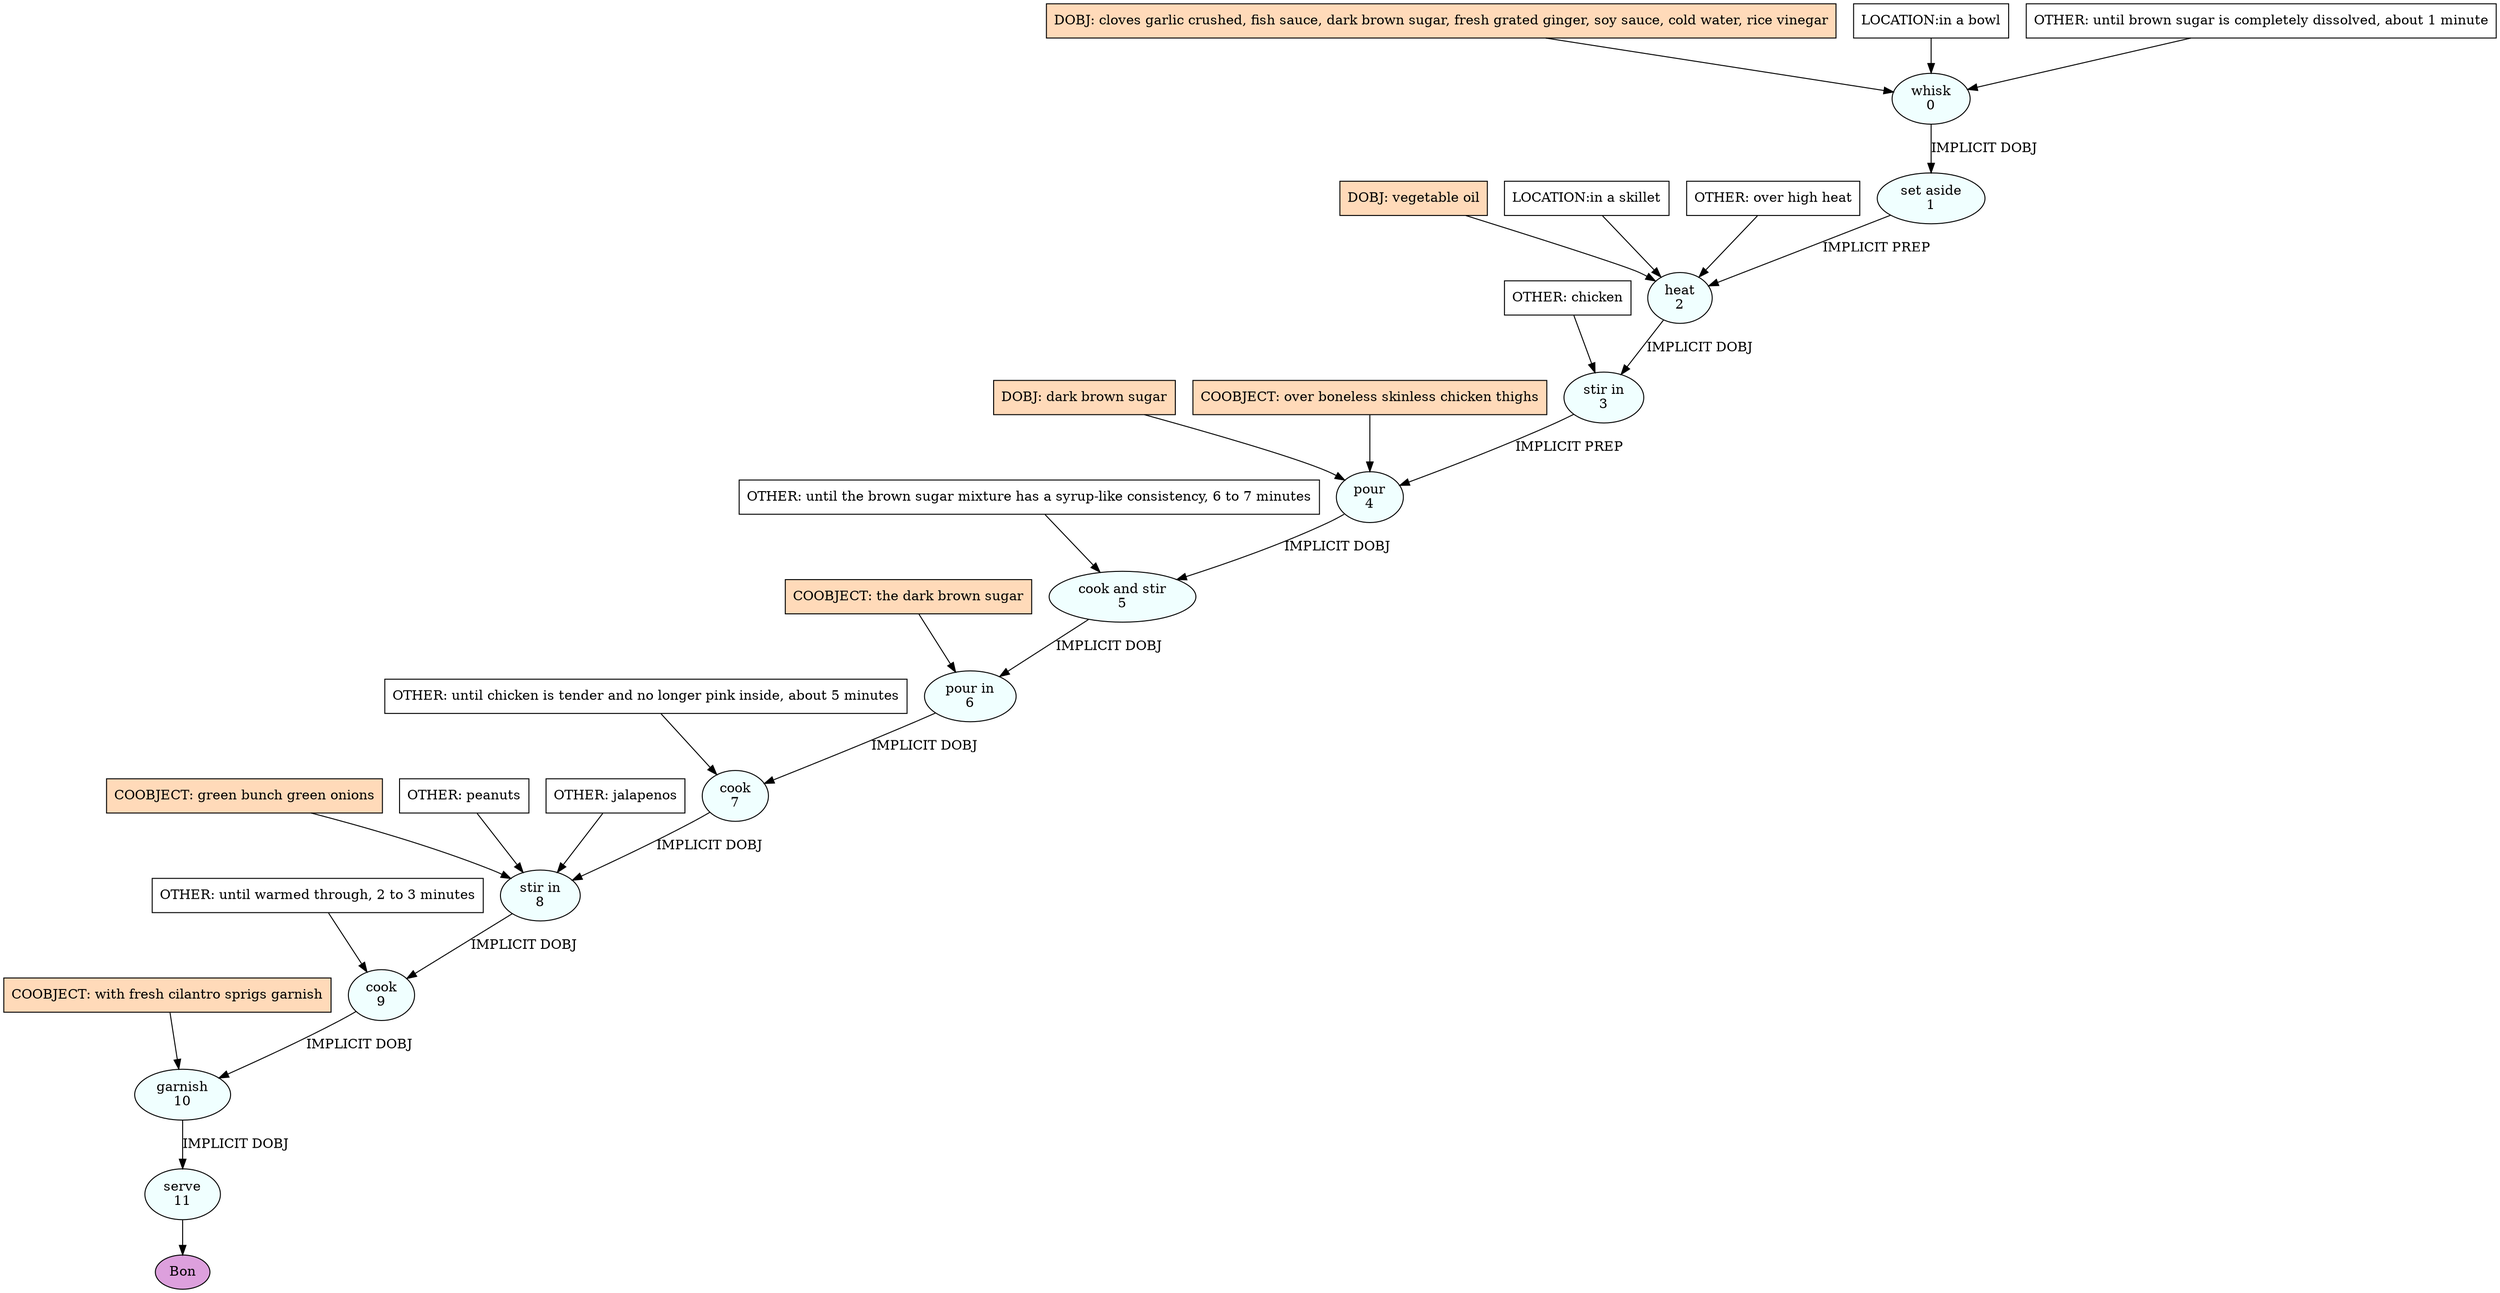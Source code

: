 digraph recipe {
E0[label="whisk
0", shape=oval, style=filled, fillcolor=azure]
E1[label="set aside
1", shape=oval, style=filled, fillcolor=azure]
E2[label="heat
2", shape=oval, style=filled, fillcolor=azure]
E3[label="stir in
3", shape=oval, style=filled, fillcolor=azure]
E4[label="pour
4", shape=oval, style=filled, fillcolor=azure]
E5[label="cook and stir
5", shape=oval, style=filled, fillcolor=azure]
E6[label="pour in
6", shape=oval, style=filled, fillcolor=azure]
E7[label="cook
7", shape=oval, style=filled, fillcolor=azure]
E8[label="stir in
8", shape=oval, style=filled, fillcolor=azure]
E9[label="cook
9", shape=oval, style=filled, fillcolor=azure]
E10[label="garnish
10", shape=oval, style=filled, fillcolor=azure]
E11[label="serve
11", shape=oval, style=filled, fillcolor=azure]
D0[label="DOBJ: cloves garlic crushed, fish sauce, dark brown sugar, fresh grated ginger, soy sauce, cold water, rice vinegar", shape=box, style=filled, fillcolor=peachpuff]
D0 -> E0
P0_0[label="LOCATION:in a bowl", shape=box, style=filled, fillcolor=white]
P0_0 -> E0
O0_0[label="OTHER: until brown sugar is completely dissolved, about 1 minute", shape=box, style=filled, fillcolor=white]
O0_0 -> E0
E0 -> E1 [label="IMPLICIT DOBJ"]
D2_ing[label="DOBJ: vegetable oil", shape=box, style=filled, fillcolor=peachpuff]
D2_ing -> E2
E1 -> E2 [label="IMPLICIT PREP"]
P2_1_0[label="LOCATION:in a skillet", shape=box, style=filled, fillcolor=white]
P2_1_0 -> E2
O2_0_0[label="OTHER: over high heat", shape=box, style=filled, fillcolor=white]
O2_0_0 -> E2
E2 -> E3 [label="IMPLICIT DOBJ"]
O3_0_0[label="OTHER: chicken", shape=box, style=filled, fillcolor=white]
O3_0_0 -> E3
D4_ing[label="DOBJ: dark brown sugar", shape=box, style=filled, fillcolor=peachpuff]
D4_ing -> E4
E3 -> E4 [label="IMPLICIT PREP"]
P4_1_ing[label="COOBJECT: over boneless skinless chicken thighs", shape=box, style=filled, fillcolor=peachpuff]
P4_1_ing -> E4
E4 -> E5 [label="IMPLICIT DOBJ"]
O5_0_0[label="OTHER: until the brown sugar mixture has a syrup-like consistency, 6 to 7 minutes", shape=box, style=filled, fillcolor=white]
O5_0_0 -> E5
E5 -> E6 [label="IMPLICIT DOBJ"]
P6_0_ing[label="COOBJECT: the dark brown sugar", shape=box, style=filled, fillcolor=peachpuff]
P6_0_ing -> E6
E6 -> E7 [label="IMPLICIT DOBJ"]
O7_0_0[label="OTHER: until chicken is tender and no longer pink inside, about 5 minutes", shape=box, style=filled, fillcolor=white]
O7_0_0 -> E7
E7 -> E8 [label="IMPLICIT DOBJ"]
P8_0_ing[label="COOBJECT: green bunch green onions", shape=box, style=filled, fillcolor=peachpuff]
P8_0_ing -> E8
O8_0_0[label="OTHER: peanuts", shape=box, style=filled, fillcolor=white]
O8_0_0 -> E8
O8_1_0[label="OTHER: jalapenos", shape=box, style=filled, fillcolor=white]
O8_1_0 -> E8
E8 -> E9 [label="IMPLICIT DOBJ"]
O9_0_0[label="OTHER: until warmed through, 2 to 3 minutes", shape=box, style=filled, fillcolor=white]
O9_0_0 -> E9
E9 -> E10 [label="IMPLICIT DOBJ"]
P10_0_ing[label="COOBJECT: with fresh cilantro sprigs garnish", shape=box, style=filled, fillcolor=peachpuff]
P10_0_ing -> E10
E10 -> E11 [label="IMPLICIT DOBJ"]
EOR[label="Bon", shape=oval, style=filled, fillcolor=plum]
E11 -> EOR
}
